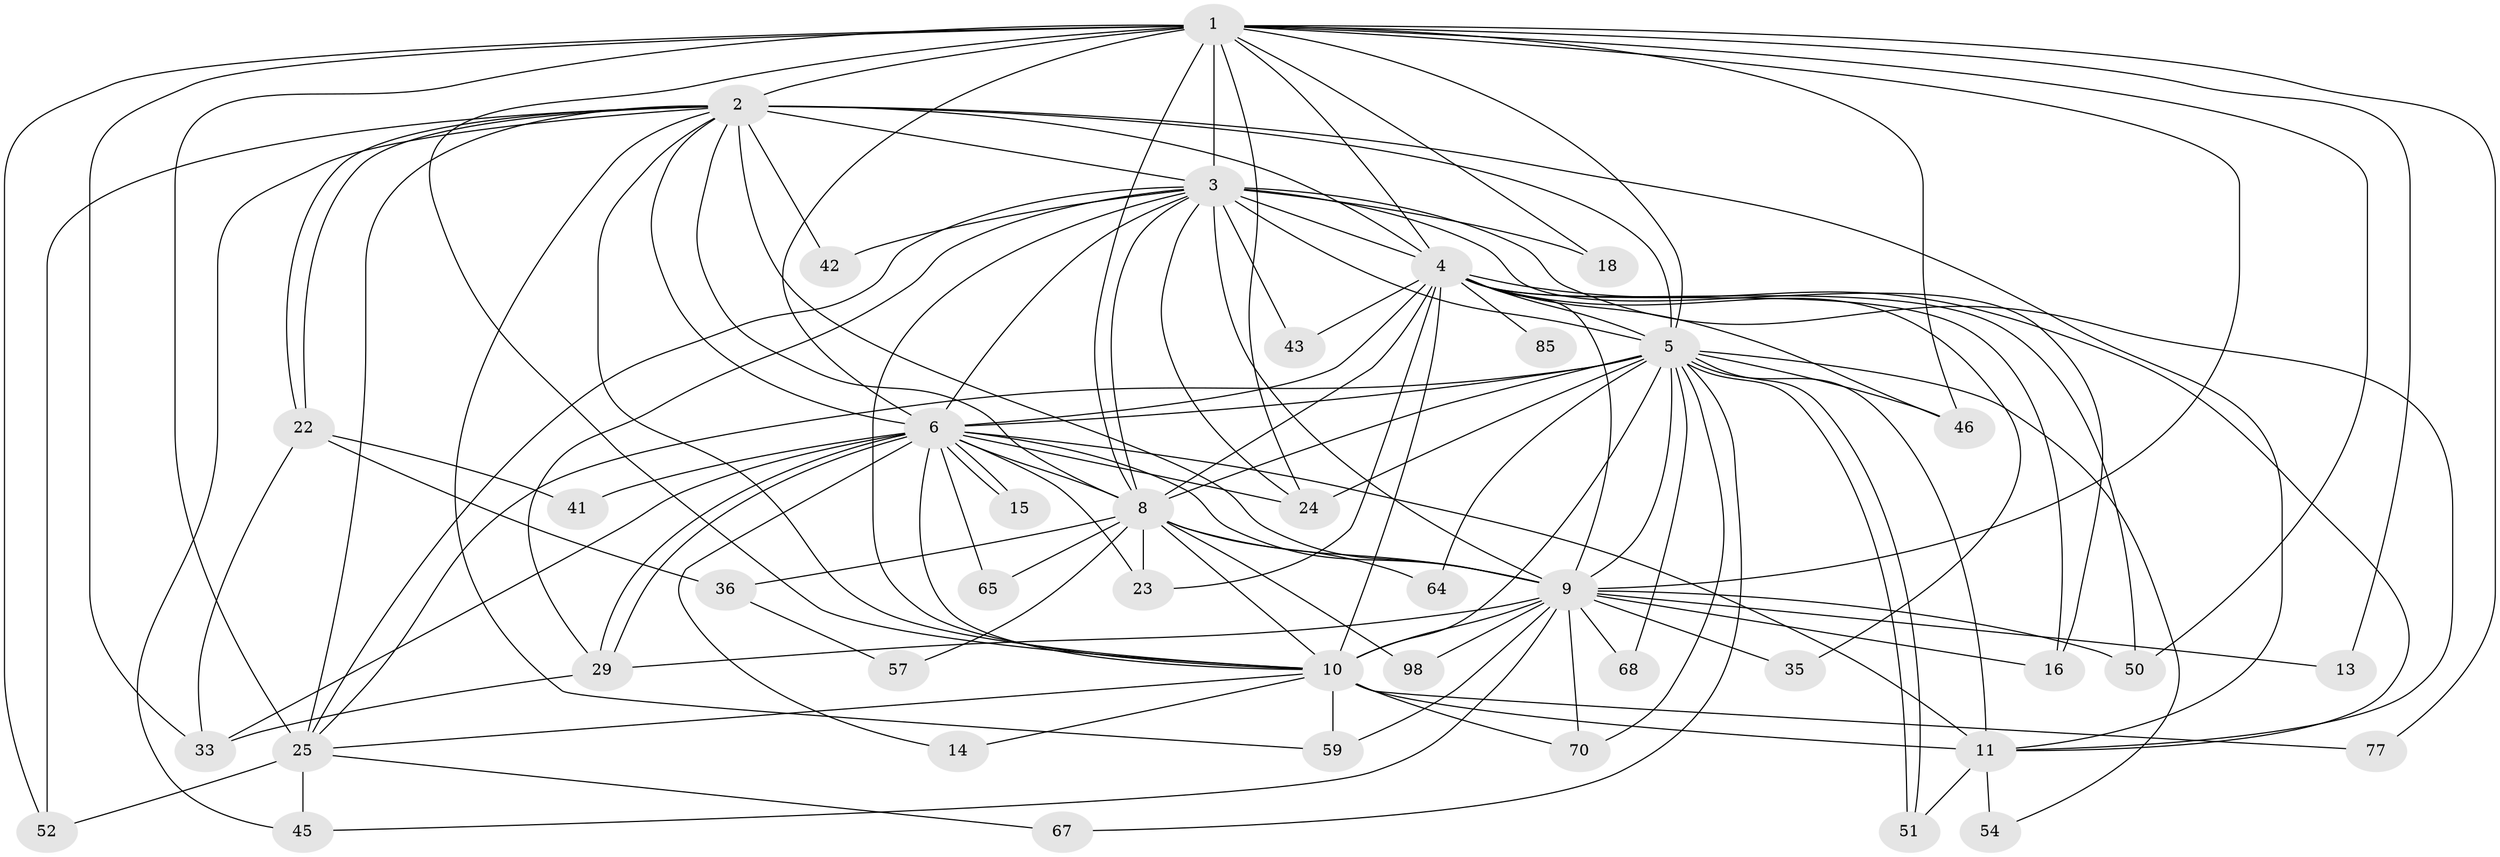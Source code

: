 // original degree distribution, {25: 0.018691588785046728, 26: 0.009345794392523364, 16: 0.009345794392523364, 28: 0.009345794392523364, 22: 0.018691588785046728, 17: 0.009345794392523364, 18: 0.009345794392523364, 21: 0.009345794392523364, 9: 0.009345794392523364, 4: 0.07476635514018691, 2: 0.5700934579439252, 3: 0.205607476635514, 6: 0.018691588785046728, 5: 0.018691588785046728, 7: 0.009345794392523364}
// Generated by graph-tools (version 1.1) at 2025/17/03/04/25 18:17:25]
// undirected, 42 vertices, 123 edges
graph export_dot {
graph [start="1"]
  node [color=gray90,style=filled];
  1 [super="+39+76"];
  2 [super="+26"];
  3 [super="+31+19+55+99+84"];
  4 [super="+7"];
  5 [super="+32+28+30+44+47+71+20+73+53+72+63+17"];
  6;
  8 [super="+12"];
  9 [super="+21"];
  10 [super="+38"];
  11 [super="+90+93+80+56"];
  13;
  14;
  15;
  16;
  18;
  22;
  23 [super="+27"];
  24 [super="+60+104"];
  25 [super="+37+95+88+58"];
  29 [super="+86+40"];
  33 [super="+61"];
  35;
  36;
  41;
  42;
  43;
  45;
  46 [super="+62"];
  50 [super="+83"];
  51 [super="+105"];
  52 [super="+66"];
  54;
  57;
  59 [super="+91"];
  64;
  65;
  67;
  68;
  70 [super="+94"];
  77;
  85;
  98;
  1 -- 2 [weight=3];
  1 -- 3 [weight=3];
  1 -- 4 [weight=2];
  1 -- 5 [weight=2];
  1 -- 6;
  1 -- 8;
  1 -- 9;
  1 -- 10;
  1 -- 13;
  1 -- 18;
  1 -- 25 [weight=3];
  1 -- 46;
  1 -- 52;
  1 -- 77;
  1 -- 50;
  1 -- 33;
  1 -- 24;
  2 -- 3;
  2 -- 4 [weight=2];
  2 -- 5 [weight=4];
  2 -- 6;
  2 -- 8;
  2 -- 9 [weight=2];
  2 -- 10;
  2 -- 22;
  2 -- 22;
  2 -- 25 [weight=3];
  2 -- 42;
  2 -- 45;
  2 -- 52;
  2 -- 11 [weight=2];
  2 -- 59;
  3 -- 4 [weight=6];
  3 -- 5 [weight=4];
  3 -- 6 [weight=2];
  3 -- 8 [weight=2];
  3 -- 9 [weight=2];
  3 -- 10;
  3 -- 18;
  3 -- 24;
  3 -- 42;
  3 -- 43;
  3 -- 25;
  3 -- 11;
  3 -- 16;
  3 -- 29;
  4 -- 5 [weight=3];
  4 -- 6 [weight=3];
  4 -- 8 [weight=3];
  4 -- 9 [weight=2];
  4 -- 10 [weight=2];
  4 -- 35;
  4 -- 43;
  4 -- 46 [weight=2];
  4 -- 50;
  4 -- 11;
  4 -- 16;
  4 -- 85;
  4 -- 23;
  5 -- 6;
  5 -- 8 [weight=3];
  5 -- 9 [weight=4];
  5 -- 10 [weight=2];
  5 -- 51;
  5 -- 51;
  5 -- 64;
  5 -- 67;
  5 -- 70;
  5 -- 25;
  5 -- 46;
  5 -- 68;
  5 -- 11;
  5 -- 24;
  5 -- 54;
  6 -- 8;
  6 -- 9;
  6 -- 10;
  6 -- 11;
  6 -- 14;
  6 -- 15;
  6 -- 15;
  6 -- 24;
  6 -- 29;
  6 -- 29;
  6 -- 33;
  6 -- 41;
  6 -- 65;
  6 -- 23;
  8 -- 9;
  8 -- 10 [weight=2];
  8 -- 23;
  8 -- 36;
  8 -- 57;
  8 -- 65;
  8 -- 98;
  8 -- 64;
  9 -- 10 [weight=3];
  9 -- 13;
  9 -- 16;
  9 -- 35;
  9 -- 50 [weight=2];
  9 -- 59;
  9 -- 70;
  9 -- 98;
  9 -- 29;
  9 -- 68;
  9 -- 45;
  10 -- 11 [weight=2];
  10 -- 14;
  10 -- 59;
  10 -- 77;
  10 -- 70;
  10 -- 25 [weight=2];
  11 -- 54;
  11 -- 51;
  22 -- 33;
  22 -- 36;
  22 -- 41;
  25 -- 67;
  25 -- 52;
  25 -- 45;
  29 -- 33;
  36 -- 57;
}
